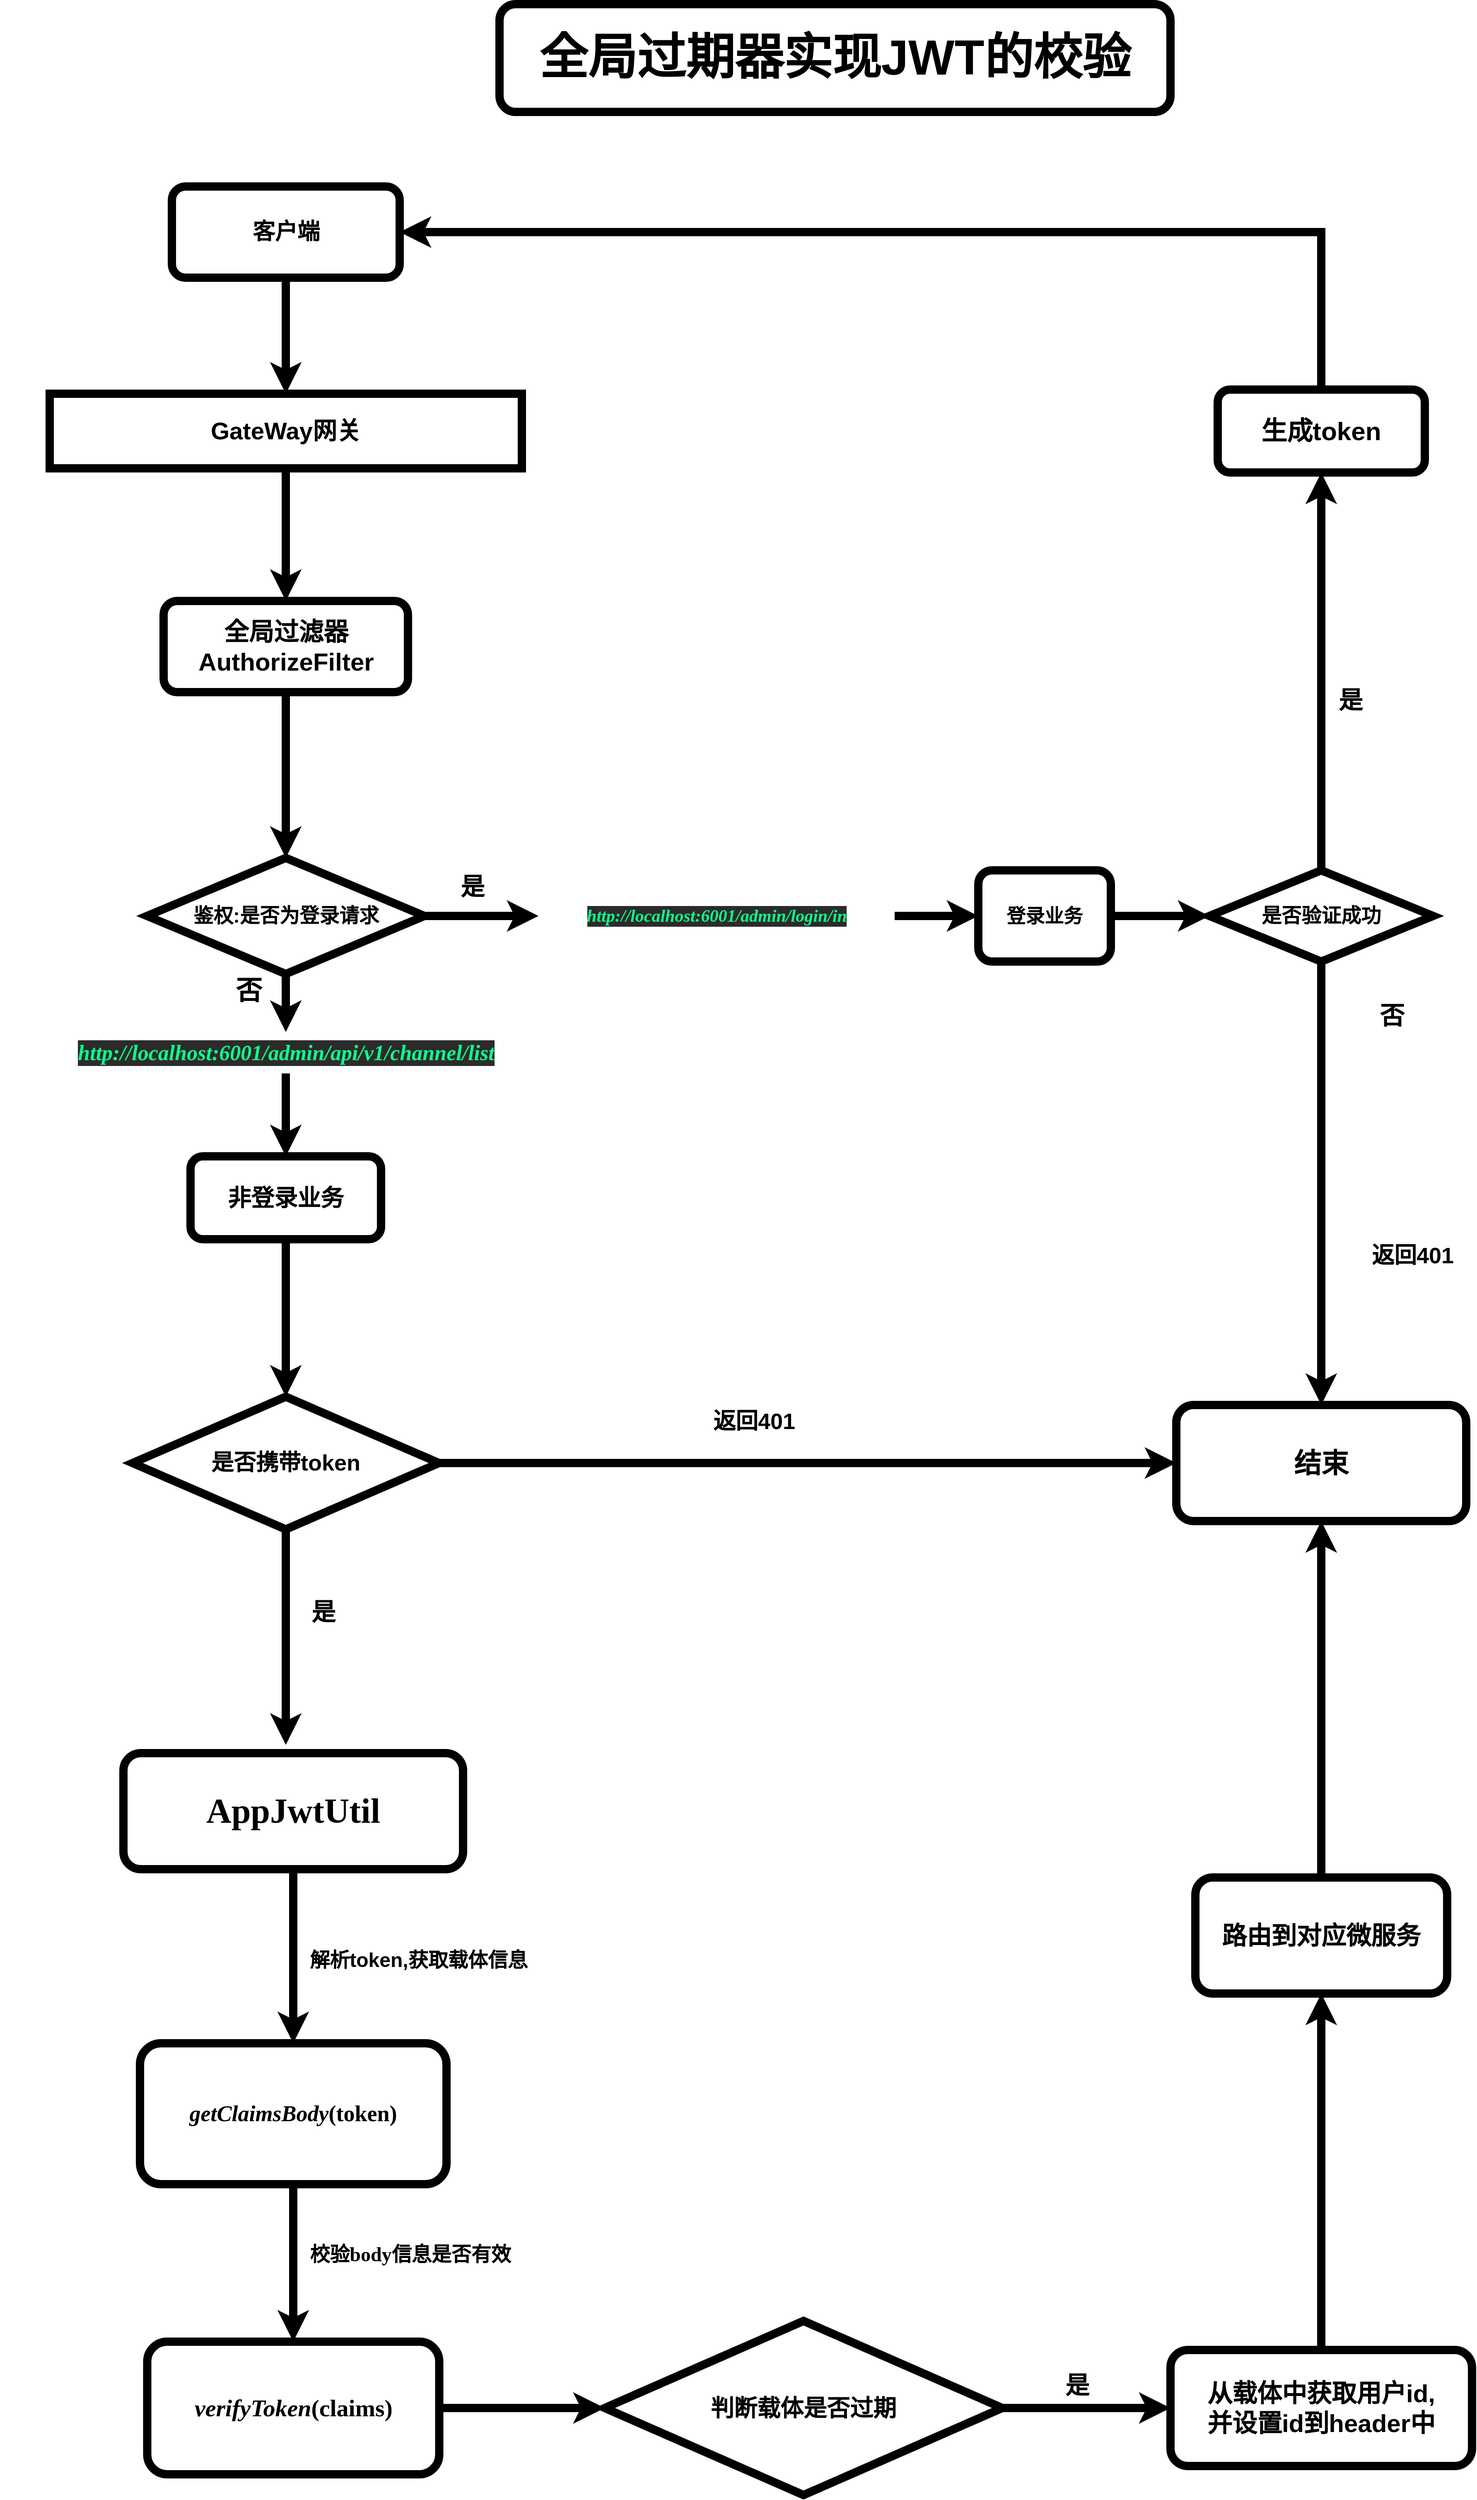 <mxfile version="14.2.9" type="github"><diagram id="h6GBxscWBnC95mOovGFB" name="Page-1"><mxGraphModel dx="3460" dy="1827" grid="1" gridSize="10" guides="1" tooltips="1" connect="1" arrows="1" fold="1" page="1" pageScale="1" pageWidth="827" pageHeight="1169" math="0" shadow="0"><root><mxCell id="0"/><mxCell id="1" parent="0"/><mxCell id="SO9oVT6AexT2tesZs0XI-2" value="&lt;b&gt;&lt;font style=&quot;font-size: 59px&quot;&gt;全局过期器实现JWT的校验&lt;/font&gt;&lt;/b&gt;" style="rounded=1;whiteSpace=wrap;html=1;strokeWidth=10;" vertex="1" parent="1"><mxGeometry x="663" y="50" width="810" height="130" as="geometry"/></mxCell><mxCell id="SO9oVT6AexT2tesZs0XI-6" style="edgeStyle=orthogonalEdgeStyle;rounded=0;orthogonalLoop=1;jettySize=auto;html=1;entryX=0.5;entryY=0;entryDx=0;entryDy=0;strokeWidth=10;" edge="1" parent="1" source="SO9oVT6AexT2tesZs0XI-3" target="SO9oVT6AexT2tesZs0XI-4"><mxGeometry relative="1" as="geometry"><mxPoint x="405" y="490" as="targetPoint"/></mxGeometry></mxCell><mxCell id="SO9oVT6AexT2tesZs0XI-3" value="&lt;b&gt;&lt;font style=&quot;font-size: 27px&quot;&gt;客户端&lt;/font&gt;&lt;/b&gt;" style="rounded=1;whiteSpace=wrap;html=1;rotation=0;align=center;strokeWidth=10;" vertex="1" parent="1"><mxGeometry x="267.5" y="270" width="275" height="110" as="geometry"/></mxCell><mxCell id="SO9oVT6AexT2tesZs0XI-10" style="edgeStyle=orthogonalEdgeStyle;rounded=0;orthogonalLoop=1;jettySize=auto;html=1;entryX=0.5;entryY=0;entryDx=0;entryDy=0;strokeWidth=10;" edge="1" parent="1" source="SO9oVT6AexT2tesZs0XI-4" target="SO9oVT6AexT2tesZs0XI-9"><mxGeometry relative="1" as="geometry"/></mxCell><mxCell id="SO9oVT6AexT2tesZs0XI-4" value="&lt;b&gt;&lt;font style=&quot;font-size: 29px&quot;&gt;GateWay网关&lt;/font&gt;&lt;/b&gt;" style="rounded=0;whiteSpace=wrap;html=1;strokeWidth=10;" vertex="1" parent="1"><mxGeometry x="120" y="520" width="570" height="90" as="geometry"/></mxCell><mxCell id="SO9oVT6AexT2tesZs0XI-13" style="edgeStyle=orthogonalEdgeStyle;rounded=0;orthogonalLoop=1;jettySize=auto;html=1;entryX=0;entryY=0.5;entryDx=0;entryDy=0;strokeWidth=10;" edge="1" parent="1" source="SO9oVT6AexT2tesZs0XI-23" target="SO9oVT6AexT2tesZs0XI-12"><mxGeometry relative="1" as="geometry"/></mxCell><mxCell id="SO9oVT6AexT2tesZs0XI-20" style="edgeStyle=orthogonalEdgeStyle;rounded=0;orthogonalLoop=1;jettySize=auto;html=1;entryX=0.5;entryY=0;entryDx=0;entryDy=0;strokeWidth=10;" edge="1" parent="1" source="SO9oVT6AexT2tesZs0XI-7" target="SO9oVT6AexT2tesZs0XI-19"><mxGeometry relative="1" as="geometry"/></mxCell><mxCell id="SO9oVT6AexT2tesZs0XI-8" value="&lt;b&gt;&lt;font style=&quot;font-size: 24px&quot;&gt;鉴权:是否为登录请求&lt;/font&gt;&lt;/b&gt;" style="rhombus;whiteSpace=wrap;html=1;strokeWidth=10;" vertex="1" parent="1"><mxGeometry x="237.5" y="1080" width="335" height="140" as="geometry"/></mxCell><mxCell id="SO9oVT6AexT2tesZs0XI-11" style="edgeStyle=orthogonalEdgeStyle;rounded=0;orthogonalLoop=1;jettySize=auto;html=1;entryX=0.5;entryY=0;entryDx=0;entryDy=0;strokeWidth=10;" edge="1" parent="1" source="SO9oVT6AexT2tesZs0XI-9" target="SO9oVT6AexT2tesZs0XI-8"><mxGeometry relative="1" as="geometry"/></mxCell><mxCell id="SO9oVT6AexT2tesZs0XI-9" value="&lt;b style=&quot;font-size: 30px&quot;&gt;&lt;font style=&quot;font-size: 30px&quot;&gt;全局过滤器&lt;br&gt;&lt;/font&gt;&lt;span&gt;AuthorizeFilter&lt;/span&gt;&lt;/b&gt;" style="rounded=1;whiteSpace=wrap;html=1;strokeWidth=10;" vertex="1" parent="1"><mxGeometry x="257.5" y="770" width="295" height="110" as="geometry"/></mxCell><mxCell id="SO9oVT6AexT2tesZs0XI-16" style="edgeStyle=orthogonalEdgeStyle;rounded=0;orthogonalLoop=1;jettySize=auto;html=1;entryX=0;entryY=0.5;entryDx=0;entryDy=0;strokeWidth=10;" edge="1" parent="1" source="SO9oVT6AexT2tesZs0XI-12" target="SO9oVT6AexT2tesZs0XI-14"><mxGeometry relative="1" as="geometry"/></mxCell><mxCell id="SO9oVT6AexT2tesZs0XI-12" value="&lt;b&gt;&lt;font style=&quot;font-size: 23px&quot;&gt;登录业务&lt;/font&gt;&lt;/b&gt;" style="rounded=1;whiteSpace=wrap;html=1;strokeWidth=10;" vertex="1" parent="1"><mxGeometry x="1241" y="1095" width="160" height="110" as="geometry"/></mxCell><mxCell id="SO9oVT6AexT2tesZs0XI-17" style="edgeStyle=orthogonalEdgeStyle;rounded=0;orthogonalLoop=1;jettySize=auto;html=1;entryX=0.5;entryY=1;entryDx=0;entryDy=0;strokeWidth=10;" edge="1" parent="1" source="SO9oVT6AexT2tesZs0XI-14" target="SO9oVT6AexT2tesZs0XI-15"><mxGeometry relative="1" as="geometry"><mxPoint x="1235" y="620" as="targetPoint"/></mxGeometry></mxCell><mxCell id="SO9oVT6AexT2tesZs0XI-50" style="edgeStyle=orthogonalEdgeStyle;rounded=0;orthogonalLoop=1;jettySize=auto;html=1;entryX=0.5;entryY=0;entryDx=0;entryDy=0;strokeWidth=10;" edge="1" parent="1" source="SO9oVT6AexT2tesZs0XI-14" target="SO9oVT6AexT2tesZs0XI-29"><mxGeometry relative="1" as="geometry"/></mxCell><mxCell id="SO9oVT6AexT2tesZs0XI-14" value="&lt;b&gt;&lt;font style=&quot;font-size: 24px&quot;&gt;是否验证成功&lt;/font&gt;&lt;/b&gt;" style="rhombus;whiteSpace=wrap;html=1;strokeWidth=10;" vertex="1" parent="1"><mxGeometry x="1520" y="1095" width="270" height="110" as="geometry"/></mxCell><mxCell id="SO9oVT6AexT2tesZs0XI-18" style="edgeStyle=orthogonalEdgeStyle;rounded=0;orthogonalLoop=1;jettySize=auto;html=1;entryX=1;entryY=0.5;entryDx=0;entryDy=0;strokeWidth=10;" edge="1" parent="1" source="SO9oVT6AexT2tesZs0XI-15" target="SO9oVT6AexT2tesZs0XI-3"><mxGeometry relative="1" as="geometry"><Array as="points"><mxPoint x="1655" y="325"/></Array></mxGeometry></mxCell><mxCell id="SO9oVT6AexT2tesZs0XI-15" value="&lt;b&gt;&lt;font style=&quot;font-size: 31px&quot;&gt;生成token&lt;/font&gt;&lt;/b&gt;" style="rounded=1;whiteSpace=wrap;html=1;strokeWidth=10;" vertex="1" parent="1"><mxGeometry x="1530" y="515" width="250" height="100" as="geometry"/></mxCell><mxCell id="SO9oVT6AexT2tesZs0XI-22" style="edgeStyle=orthogonalEdgeStyle;rounded=0;orthogonalLoop=1;jettySize=auto;html=1;entryX=0.5;entryY=0;entryDx=0;entryDy=0;strokeWidth=10;" edge="1" parent="1" source="SO9oVT6AexT2tesZs0XI-19" target="SO9oVT6AexT2tesZs0XI-21"><mxGeometry relative="1" as="geometry"/></mxCell><mxCell id="SO9oVT6AexT2tesZs0XI-19" value="&lt;b&gt;&lt;font style=&quot;font-size: 28px&quot;&gt;非登录业务&lt;/font&gt;&lt;/b&gt;" style="rounded=1;whiteSpace=wrap;html=1;strokeWidth=10;" vertex="1" parent="1"><mxGeometry x="290" y="1440" width="230" height="100" as="geometry"/></mxCell><mxCell id="SO9oVT6AexT2tesZs0XI-30" style="edgeStyle=orthogonalEdgeStyle;rounded=0;orthogonalLoop=1;jettySize=auto;html=1;strokeWidth=10;" edge="1" parent="1" source="SO9oVT6AexT2tesZs0XI-21" target="SO9oVT6AexT2tesZs0XI-29"><mxGeometry relative="1" as="geometry"/></mxCell><mxCell id="SO9oVT6AexT2tesZs0XI-31" style="edgeStyle=orthogonalEdgeStyle;rounded=0;orthogonalLoop=1;jettySize=auto;html=1;strokeWidth=10;" edge="1" parent="1" source="SO9oVT6AexT2tesZs0XI-21"><mxGeometry relative="1" as="geometry"><mxPoint x="405" y="2150" as="targetPoint"/></mxGeometry></mxCell><mxCell id="SO9oVT6AexT2tesZs0XI-21" value="&lt;b&gt;&lt;font style=&quot;font-size: 27px&quot;&gt;是否携带token&lt;/font&gt;&lt;/b&gt;" style="rhombus;whiteSpace=wrap;html=1;strokeWidth=10;" vertex="1" parent="1"><mxGeometry x="220" y="1730" width="370" height="160" as="geometry"/></mxCell><mxCell id="SO9oVT6AexT2tesZs0XI-7" value="&lt;pre style=&quot;background-color: rgb(43 , 43 , 43) ; color: rgb(169 , 183 , 198) ; font-family: &amp;#34;consolas&amp;#34;&quot;&gt;&lt;span style=&quot;color: rgb(18 , 251 , 140) ; font-style: italic&quot;&gt;&lt;b&gt;&lt;font style=&quot;font-size: 26px&quot;&gt;http://localhost:6001/admin/api/v1/channel/list&lt;/font&gt;&lt;/b&gt;&lt;/span&gt;&lt;/pre&gt;" style="text;html=1;align=center;verticalAlign=middle;resizable=0;points=[];autosize=1;" vertex="1" parent="1"><mxGeometry x="60" y="1290" width="690" height="50" as="geometry"/></mxCell><mxCell id="SO9oVT6AexT2tesZs0XI-24" style="edgeStyle=orthogonalEdgeStyle;rounded=0;orthogonalLoop=1;jettySize=auto;html=1;entryX=0.5;entryY=0;entryDx=0;entryDy=0;strokeWidth=10;" edge="1" parent="1" source="SO9oVT6AexT2tesZs0XI-8" target="SO9oVT6AexT2tesZs0XI-7"><mxGeometry relative="1" as="geometry"><mxPoint x="405" y="1220" as="sourcePoint"/><mxPoint x="405" y="1440" as="targetPoint"/></mxGeometry></mxCell><mxCell id="SO9oVT6AexT2tesZs0XI-23" value="&lt;pre style=&quot;background-color: rgb(43 , 43 , 43) ; color: rgb(169 , 183 , 198) ; font-family: &amp;#34;consolas&amp;#34;&quot;&gt;&lt;span style=&quot;color: rgb(18 , 251 , 140) ; font-style: italic&quot;&gt;&lt;b&gt;&lt;font style=&quot;font-size: 21px&quot;&gt;http://localhost:6001/admin/login/in&lt;/font&gt;&lt;/b&gt;&lt;/span&gt;&lt;/pre&gt;" style="text;html=1;align=center;verticalAlign=middle;resizable=0;points=[];autosize=1;strokeWidth=10;" vertex="1" parent="1"><mxGeometry x="710" y="1125" width="430" height="50" as="geometry"/></mxCell><mxCell id="SO9oVT6AexT2tesZs0XI-25" style="edgeStyle=orthogonalEdgeStyle;rounded=0;orthogonalLoop=1;jettySize=auto;html=1;entryX=0;entryY=0.5;entryDx=0;entryDy=0;strokeWidth=10;" edge="1" parent="1" source="SO9oVT6AexT2tesZs0XI-8" target="SO9oVT6AexT2tesZs0XI-23"><mxGeometry relative="1" as="geometry"><mxPoint x="545" y="1150" as="sourcePoint"/><mxPoint x="1170" y="1150" as="targetPoint"/></mxGeometry></mxCell><mxCell id="SO9oVT6AexT2tesZs0XI-32" style="edgeStyle=orthogonalEdgeStyle;rounded=0;orthogonalLoop=1;jettySize=auto;html=1;exitX=0.5;exitY=1;exitDx=0;exitDy=0;strokeWidth=10;" edge="1" parent="1" source="SO9oVT6AexT2tesZs0XI-26" target="SO9oVT6AexT2tesZs0XI-27"><mxGeometry relative="1" as="geometry"><mxPoint x="414" y="2380" as="sourcePoint"/></mxGeometry></mxCell><mxCell id="SO9oVT6AexT2tesZs0XI-26" value="&lt;pre style=&quot;font-family: &amp;#34;consolas&amp;#34;&quot;&gt;&lt;b&gt;&lt;font style=&quot;font-size: 42px ; background-color: rgb(255 , 255 , 255)&quot;&gt;AppJwtUtil&lt;/font&gt;&lt;/b&gt;&lt;/pre&gt;" style="rounded=1;whiteSpace=wrap;html=1;strokeWidth=10;" vertex="1" parent="1"><mxGeometry x="209" y="2160" width="410" height="140" as="geometry"/></mxCell><mxCell id="SO9oVT6AexT2tesZs0XI-44" style="edgeStyle=orthogonalEdgeStyle;rounded=0;orthogonalLoop=1;jettySize=auto;html=1;entryX=0.5;entryY=0;entryDx=0;entryDy=0;strokeWidth=10;" edge="1" parent="1" source="SO9oVT6AexT2tesZs0XI-27" target="SO9oVT6AexT2tesZs0XI-43"><mxGeometry relative="1" as="geometry"/></mxCell><mxCell id="SO9oVT6AexT2tesZs0XI-27" value="&lt;pre style=&quot;font-family: &amp;#34;consolas&amp;#34; ; font-size: 9.8pt&quot;&gt;&lt;span style=&quot;background-color: rgb(255 , 255 , 255) ; font-size: 27px&quot;&gt;&lt;b&gt;&lt;span style=&quot;font-style: italic&quot;&gt;getClaimsBody&lt;/span&gt;(token)&lt;/b&gt;&lt;/span&gt;&lt;/pre&gt;" style="rounded=1;whiteSpace=wrap;html=1;strokeWidth=10;" vertex="1" parent="1"><mxGeometry x="229" y="2510" width="370" height="170" as="geometry"/></mxCell><mxCell id="SO9oVT6AexT2tesZs0XI-29" value="&lt;b&gt;&lt;font style=&quot;font-size: 33px&quot;&gt;结束&lt;/font&gt;&lt;/b&gt;" style="rounded=1;whiteSpace=wrap;html=1;strokeWidth=10;" vertex="1" parent="1"><mxGeometry x="1480" y="1740" width="350" height="140" as="geometry"/></mxCell><mxCell id="SO9oVT6AexT2tesZs0XI-34" value="&lt;b&gt;&lt;font style=&quot;font-size: 29px&quot;&gt;是&lt;/font&gt;&lt;/b&gt;" style="text;html=1;align=center;verticalAlign=middle;resizable=0;points=[];autosize=1;strokeWidth=10;" vertex="1" parent="1"><mxGeometry x="430" y="1980" width="40" height="20" as="geometry"/></mxCell><mxCell id="SO9oVT6AexT2tesZs0XI-37" value="&lt;b&gt;&lt;font style=&quot;font-size: 29px&quot;&gt;是&lt;/font&gt;&lt;/b&gt;" style="text;html=1;align=center;verticalAlign=middle;resizable=0;points=[];autosize=1;strokeWidth=10;" vertex="1" parent="1"><mxGeometry x="610" y="1105" width="40" height="20" as="geometry"/></mxCell><mxCell id="SO9oVT6AexT2tesZs0XI-38" value="&lt;b&gt;&lt;font style=&quot;font-size: 32px&quot;&gt;否&lt;/font&gt;&lt;/b&gt;" style="text;html=1;align=center;verticalAlign=middle;resizable=0;points=[];autosize=1;strokeWidth=10;" vertex="1" parent="1"><mxGeometry x="335" y="1225" width="50" height="30" as="geometry"/></mxCell><mxCell id="SO9oVT6AexT2tesZs0XI-39" value="&lt;b&gt;&lt;font style=&quot;font-size: 29px&quot;&gt;是&lt;/font&gt;&lt;/b&gt;" style="text;html=1;align=center;verticalAlign=middle;resizable=0;points=[];autosize=1;strokeWidth=10;" vertex="1" parent="1"><mxGeometry x="1670" y="880" width="40" height="20" as="geometry"/></mxCell><mxCell id="SO9oVT6AexT2tesZs0XI-48" style="edgeStyle=orthogonalEdgeStyle;rounded=0;orthogonalLoop=1;jettySize=auto;html=1;entryX=0;entryY=0.5;entryDx=0;entryDy=0;strokeWidth=10;" edge="1" parent="1" source="SO9oVT6AexT2tesZs0XI-43" target="SO9oVT6AexT2tesZs0XI-47"><mxGeometry relative="1" as="geometry"/></mxCell><mxCell id="SO9oVT6AexT2tesZs0XI-43" value="&lt;pre style=&quot;font-family: &amp;#34;consolas&amp;#34; ; font-size: 29px&quot;&gt;&lt;span style=&quot;background-color: rgb(255 , 255 , 255)&quot;&gt;&lt;b&gt;&lt;span style=&quot;font-style: italic&quot;&gt;verifyToken&lt;/span&gt;(claims)&lt;/b&gt;&lt;/span&gt;&lt;/pre&gt;" style="rounded=1;whiteSpace=wrap;html=1;strokeWidth=10;" vertex="1" parent="1"><mxGeometry x="237.75" y="2870" width="352.5" height="160" as="geometry"/></mxCell><mxCell id="SO9oVT6AexT2tesZs0XI-45" value="&lt;pre style=&quot;font-size: 9.8pt&quot;&gt;&lt;span style=&quot;background-color: rgb(255 , 255 , 255) ; font-size: 24px&quot;&gt;&lt;b&gt;校验&lt;span style=&quot;font-family: &amp;#34;consolas&amp;#34;&quot;&gt;body&lt;/span&gt;信息是否有效&lt;/b&gt;&lt;/span&gt;&lt;/pre&gt;" style="text;html=1;align=center;verticalAlign=middle;resizable=0;points=[];autosize=1;strokeWidth=10;" vertex="1" parent="1"><mxGeometry x="425" y="2740" width="260" height="50" as="geometry"/></mxCell><mxCell id="SO9oVT6AexT2tesZs0XI-46" value="&lt;font style=&quot;font-size: 24px&quot;&gt;&lt;b&gt;解析token,获取载体信息&lt;/b&gt;&lt;/font&gt;" style="text;html=1;align=center;verticalAlign=middle;resizable=0;points=[];autosize=1;strokeWidth=10;" vertex="1" parent="1"><mxGeometry x="425" y="2400" width="280" height="20" as="geometry"/></mxCell><mxCell id="SO9oVT6AexT2tesZs0XI-52" style="edgeStyle=orthogonalEdgeStyle;rounded=0;orthogonalLoop=1;jettySize=auto;html=1;entryX=0;entryY=0.5;entryDx=0;entryDy=0;strokeWidth=10;" edge="1" parent="1" source="SO9oVT6AexT2tesZs0XI-47" target="SO9oVT6AexT2tesZs0XI-51"><mxGeometry relative="1" as="geometry"/></mxCell><mxCell id="SO9oVT6AexT2tesZs0XI-47" value="&lt;b&gt;&lt;font style=&quot;font-size: 28px&quot;&gt;判断载体是否过期&lt;/font&gt;&lt;/b&gt;" style="rhombus;whiteSpace=wrap;html=1;strokeWidth=10;" vertex="1" parent="1"><mxGeometry x="790" y="2845" width="480" height="210" as="geometry"/></mxCell><mxCell id="SO9oVT6AexT2tesZs0XI-57" style="edgeStyle=orthogonalEdgeStyle;rounded=0;orthogonalLoop=1;jettySize=auto;html=1;entryX=0.5;entryY=1;entryDx=0;entryDy=0;strokeWidth=10;" edge="1" parent="1" source="SO9oVT6AexT2tesZs0XI-51" target="SO9oVT6AexT2tesZs0XI-56"><mxGeometry relative="1" as="geometry"><mxPoint x="1650" y="2580" as="targetPoint"/></mxGeometry></mxCell><mxCell id="SO9oVT6AexT2tesZs0XI-51" value="&lt;b&gt;&lt;font style=&quot;font-size: 30px&quot;&gt;从载体中获取用户id,&lt;br&gt;并设置id到header中&lt;br&gt;&lt;/font&gt;&lt;/b&gt;" style="rounded=1;whiteSpace=wrap;html=1;strokeWidth=10;" vertex="1" parent="1"><mxGeometry x="1473" y="2880" width="364" height="140" as="geometry"/></mxCell><mxCell id="SO9oVT6AexT2tesZs0XI-55" value="&lt;b&gt;&lt;font style=&quot;font-size: 29px&quot;&gt;是&lt;/font&gt;&lt;/b&gt;" style="text;html=1;align=center;verticalAlign=middle;resizable=0;points=[];autosize=1;strokeWidth=10;" vertex="1" parent="1"><mxGeometry x="1340" y="2913" width="40" height="20" as="geometry"/></mxCell><mxCell id="SO9oVT6AexT2tesZs0XI-58" style="edgeStyle=orthogonalEdgeStyle;rounded=0;orthogonalLoop=1;jettySize=auto;html=1;entryX=0.5;entryY=1;entryDx=0;entryDy=0;strokeWidth=10;" edge="1" parent="1" source="SO9oVT6AexT2tesZs0XI-56" target="SO9oVT6AexT2tesZs0XI-29"><mxGeometry relative="1" as="geometry"/></mxCell><mxCell id="SO9oVT6AexT2tesZs0XI-56" value="&lt;b&gt;&lt;font style=&quot;font-size: 30px&quot;&gt;路由到对应微服务&lt;/font&gt;&lt;/b&gt;" style="rounded=1;whiteSpace=wrap;html=1;strokeWidth=10;" vertex="1" parent="1"><mxGeometry x="1503" y="2310" width="304" height="140" as="geometry"/></mxCell><mxCell id="SO9oVT6AexT2tesZs0XI-59" value="&lt;b&gt;&lt;font style=&quot;font-size: 27px&quot;&gt;返回401&lt;/font&gt;&lt;/b&gt;" style="text;html=1;align=center;verticalAlign=middle;resizable=0;points=[];autosize=1;strokeWidth=10;" vertex="1" parent="1"><mxGeometry x="915" y="1750" width="110" height="20" as="geometry"/></mxCell><mxCell id="SO9oVT6AexT2tesZs0XI-60" value="&lt;b&gt;&lt;font style=&quot;font-size: 27px&quot;&gt;返回401&lt;/font&gt;&lt;/b&gt;" style="text;html=1;align=center;verticalAlign=middle;resizable=0;points=[];autosize=1;strokeWidth=10;" vertex="1" parent="1"><mxGeometry x="1710" y="1550" width="110" height="20" as="geometry"/></mxCell><mxCell id="SO9oVT6AexT2tesZs0XI-61" value="&lt;b&gt;&lt;font style=&quot;font-size: 30px&quot;&gt;否&lt;/font&gt;&lt;/b&gt;" style="text;html=1;align=center;verticalAlign=middle;resizable=0;points=[];autosize=1;strokeWidth=10;" vertex="1" parent="1"><mxGeometry x="1715" y="1260" width="50" height="20" as="geometry"/></mxCell></root></mxGraphModel></diagram></mxfile>